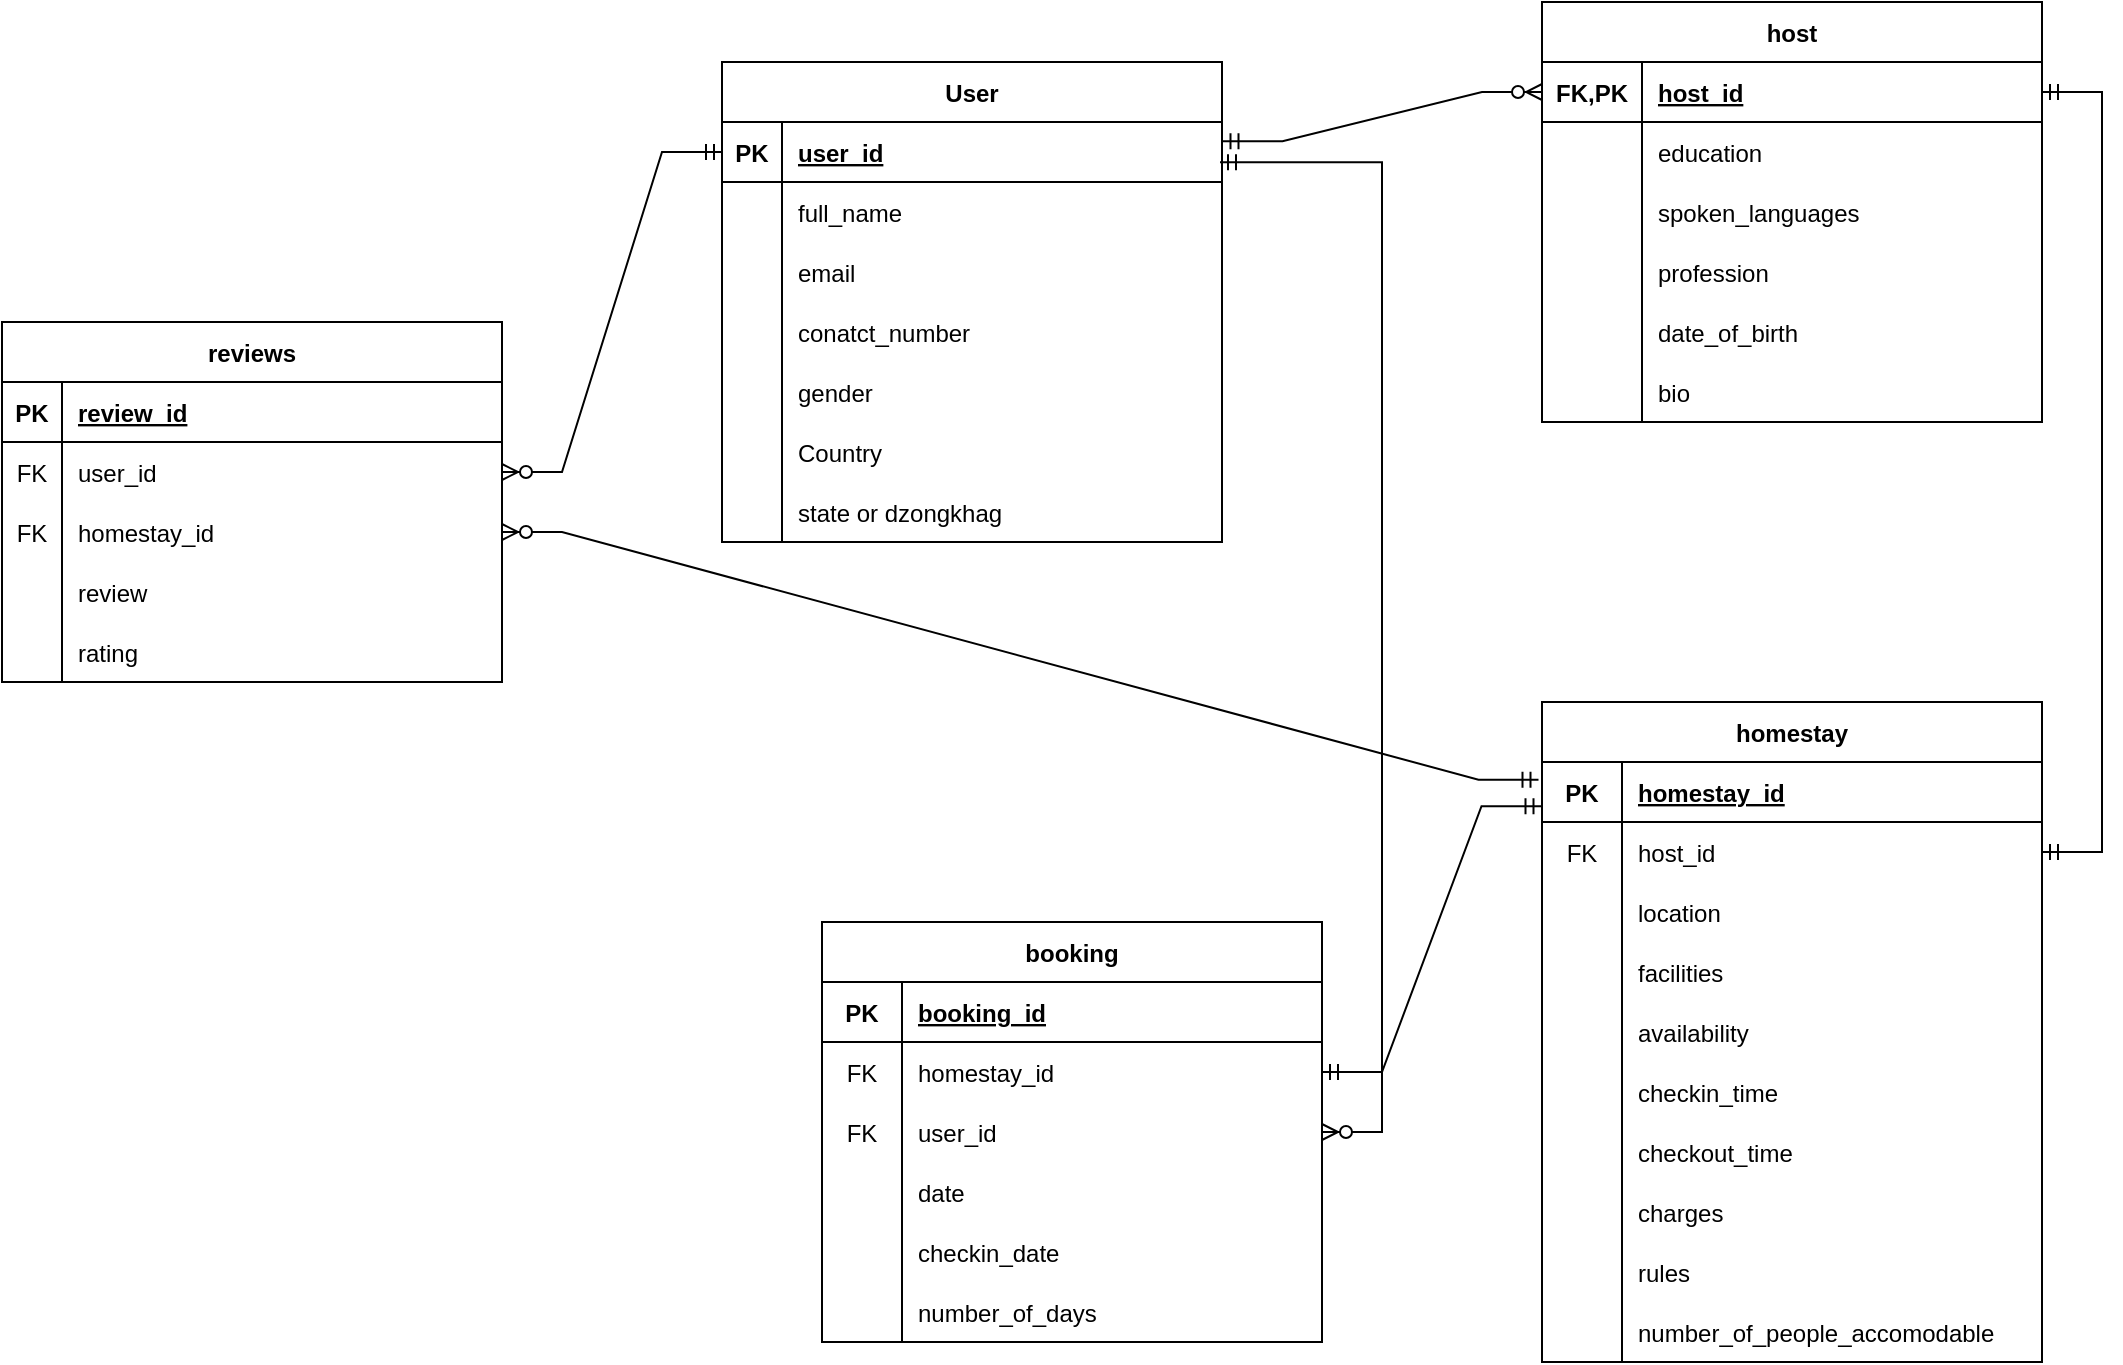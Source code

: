 <mxfile version="24.7.12">
  <diagram id="R2lEEEUBdFMjLlhIrx00" name="Page-1">
    <mxGraphModel dx="2693" dy="861" grid="1" gridSize="10" guides="1" tooltips="1" connect="1" arrows="1" fold="1" page="1" pageScale="1" pageWidth="850" pageHeight="1100" math="0" shadow="0" extFonts="Permanent Marker^https://fonts.googleapis.com/css?family=Permanent+Marker">
      <root>
        <mxCell id="0" />
        <mxCell id="1" parent="0" />
        <mxCell id="C-vyLk0tnHw3VtMMgP7b-2" value="User" style="shape=table;startSize=30;container=1;collapsible=1;childLayout=tableLayout;fixedRows=1;rowLines=0;fontStyle=1;align=center;resizeLast=1;" parent="1" vertex="1">
          <mxGeometry x="110" y="110" width="250" height="240" as="geometry" />
        </mxCell>
        <mxCell id="C-vyLk0tnHw3VtMMgP7b-3" value="" style="shape=partialRectangle;collapsible=0;dropTarget=0;pointerEvents=0;fillColor=none;points=[[0,0.5],[1,0.5]];portConstraint=eastwest;top=0;left=0;right=0;bottom=1;" parent="C-vyLk0tnHw3VtMMgP7b-2" vertex="1">
          <mxGeometry y="30" width="250" height="30" as="geometry" />
        </mxCell>
        <mxCell id="C-vyLk0tnHw3VtMMgP7b-4" value="PK" style="shape=partialRectangle;overflow=hidden;connectable=0;fillColor=none;top=0;left=0;bottom=0;right=0;fontStyle=1;" parent="C-vyLk0tnHw3VtMMgP7b-3" vertex="1">
          <mxGeometry width="30" height="30" as="geometry">
            <mxRectangle width="30" height="30" as="alternateBounds" />
          </mxGeometry>
        </mxCell>
        <mxCell id="C-vyLk0tnHw3VtMMgP7b-5" value="user_id" style="shape=partialRectangle;overflow=hidden;connectable=0;fillColor=none;top=0;left=0;bottom=0;right=0;align=left;spacingLeft=6;fontStyle=5;" parent="C-vyLk0tnHw3VtMMgP7b-3" vertex="1">
          <mxGeometry x="30" width="220" height="30" as="geometry">
            <mxRectangle width="220" height="30" as="alternateBounds" />
          </mxGeometry>
        </mxCell>
        <mxCell id="C-vyLk0tnHw3VtMMgP7b-9" value="" style="shape=partialRectangle;collapsible=0;dropTarget=0;pointerEvents=0;fillColor=none;points=[[0,0.5],[1,0.5]];portConstraint=eastwest;top=0;left=0;right=0;bottom=0;" parent="C-vyLk0tnHw3VtMMgP7b-2" vertex="1">
          <mxGeometry y="60" width="250" height="30" as="geometry" />
        </mxCell>
        <mxCell id="C-vyLk0tnHw3VtMMgP7b-10" value="" style="shape=partialRectangle;overflow=hidden;connectable=0;fillColor=none;top=0;left=0;bottom=0;right=0;" parent="C-vyLk0tnHw3VtMMgP7b-9" vertex="1">
          <mxGeometry width="30" height="30" as="geometry">
            <mxRectangle width="30" height="30" as="alternateBounds" />
          </mxGeometry>
        </mxCell>
        <mxCell id="C-vyLk0tnHw3VtMMgP7b-11" value="full_name" style="shape=partialRectangle;overflow=hidden;connectable=0;fillColor=none;top=0;left=0;bottom=0;right=0;align=left;spacingLeft=6;" parent="C-vyLk0tnHw3VtMMgP7b-9" vertex="1">
          <mxGeometry x="30" width="220" height="30" as="geometry">
            <mxRectangle width="220" height="30" as="alternateBounds" />
          </mxGeometry>
        </mxCell>
        <mxCell id="OFFpjt4Nduji14Fmy7Qf-1" value="" style="shape=partialRectangle;collapsible=0;dropTarget=0;pointerEvents=0;fillColor=none;points=[[0,0.5],[1,0.5]];portConstraint=eastwest;top=0;left=0;right=0;bottom=0;" parent="C-vyLk0tnHw3VtMMgP7b-2" vertex="1">
          <mxGeometry y="90" width="250" height="30" as="geometry" />
        </mxCell>
        <mxCell id="OFFpjt4Nduji14Fmy7Qf-2" value="" style="shape=partialRectangle;overflow=hidden;connectable=0;fillColor=none;top=0;left=0;bottom=0;right=0;" parent="OFFpjt4Nduji14Fmy7Qf-1" vertex="1">
          <mxGeometry width="30" height="30" as="geometry">
            <mxRectangle width="30" height="30" as="alternateBounds" />
          </mxGeometry>
        </mxCell>
        <mxCell id="OFFpjt4Nduji14Fmy7Qf-3" value="email" style="shape=partialRectangle;overflow=hidden;connectable=0;fillColor=none;top=0;left=0;bottom=0;right=0;align=left;spacingLeft=6;" parent="OFFpjt4Nduji14Fmy7Qf-1" vertex="1">
          <mxGeometry x="30" width="220" height="30" as="geometry">
            <mxRectangle width="220" height="30" as="alternateBounds" />
          </mxGeometry>
        </mxCell>
        <mxCell id="OFFpjt4Nduji14Fmy7Qf-4" value="" style="shape=partialRectangle;collapsible=0;dropTarget=0;pointerEvents=0;fillColor=none;points=[[0,0.5],[1,0.5]];portConstraint=eastwest;top=0;left=0;right=0;bottom=0;" parent="C-vyLk0tnHw3VtMMgP7b-2" vertex="1">
          <mxGeometry y="120" width="250" height="30" as="geometry" />
        </mxCell>
        <mxCell id="OFFpjt4Nduji14Fmy7Qf-5" value="" style="shape=partialRectangle;overflow=hidden;connectable=0;fillColor=none;top=0;left=0;bottom=0;right=0;" parent="OFFpjt4Nduji14Fmy7Qf-4" vertex="1">
          <mxGeometry width="30" height="30" as="geometry">
            <mxRectangle width="30" height="30" as="alternateBounds" />
          </mxGeometry>
        </mxCell>
        <mxCell id="OFFpjt4Nduji14Fmy7Qf-6" value="conatct_number" style="shape=partialRectangle;overflow=hidden;connectable=0;fillColor=none;top=0;left=0;bottom=0;right=0;align=left;spacingLeft=6;" parent="OFFpjt4Nduji14Fmy7Qf-4" vertex="1">
          <mxGeometry x="30" width="220" height="30" as="geometry">
            <mxRectangle width="220" height="30" as="alternateBounds" />
          </mxGeometry>
        </mxCell>
        <mxCell id="OFFpjt4Nduji14Fmy7Qf-7" value="" style="shape=partialRectangle;collapsible=0;dropTarget=0;pointerEvents=0;fillColor=none;points=[[0,0.5],[1,0.5]];portConstraint=eastwest;top=0;left=0;right=0;bottom=0;" parent="C-vyLk0tnHw3VtMMgP7b-2" vertex="1">
          <mxGeometry y="150" width="250" height="30" as="geometry" />
        </mxCell>
        <mxCell id="OFFpjt4Nduji14Fmy7Qf-8" value="" style="shape=partialRectangle;overflow=hidden;connectable=0;fillColor=none;top=0;left=0;bottom=0;right=0;" parent="OFFpjt4Nduji14Fmy7Qf-7" vertex="1">
          <mxGeometry width="30" height="30" as="geometry">
            <mxRectangle width="30" height="30" as="alternateBounds" />
          </mxGeometry>
        </mxCell>
        <mxCell id="OFFpjt4Nduji14Fmy7Qf-9" value="gender" style="shape=partialRectangle;overflow=hidden;connectable=0;fillColor=none;top=0;left=0;bottom=0;right=0;align=left;spacingLeft=6;" parent="OFFpjt4Nduji14Fmy7Qf-7" vertex="1">
          <mxGeometry x="30" width="220" height="30" as="geometry">
            <mxRectangle width="220" height="30" as="alternateBounds" />
          </mxGeometry>
        </mxCell>
        <mxCell id="OFFpjt4Nduji14Fmy7Qf-13" value="" style="shape=partialRectangle;collapsible=0;dropTarget=0;pointerEvents=0;fillColor=none;points=[[0,0.5],[1,0.5]];portConstraint=eastwest;top=0;left=0;right=0;bottom=0;" parent="C-vyLk0tnHw3VtMMgP7b-2" vertex="1">
          <mxGeometry y="180" width="250" height="30" as="geometry" />
        </mxCell>
        <mxCell id="OFFpjt4Nduji14Fmy7Qf-14" value="" style="shape=partialRectangle;overflow=hidden;connectable=0;fillColor=none;top=0;left=0;bottom=0;right=0;" parent="OFFpjt4Nduji14Fmy7Qf-13" vertex="1">
          <mxGeometry width="30" height="30" as="geometry">
            <mxRectangle width="30" height="30" as="alternateBounds" />
          </mxGeometry>
        </mxCell>
        <mxCell id="OFFpjt4Nduji14Fmy7Qf-15" value="Country" style="shape=partialRectangle;overflow=hidden;connectable=0;fillColor=none;top=0;left=0;bottom=0;right=0;align=left;spacingLeft=6;" parent="OFFpjt4Nduji14Fmy7Qf-13" vertex="1">
          <mxGeometry x="30" width="220" height="30" as="geometry">
            <mxRectangle width="220" height="30" as="alternateBounds" />
          </mxGeometry>
        </mxCell>
        <mxCell id="MHAWY9KxrWzyHuNmUM1L-1" value="" style="shape=partialRectangle;collapsible=0;dropTarget=0;pointerEvents=0;fillColor=none;points=[[0,0.5],[1,0.5]];portConstraint=eastwest;top=0;left=0;right=0;bottom=0;" parent="C-vyLk0tnHw3VtMMgP7b-2" vertex="1">
          <mxGeometry y="210" width="250" height="30" as="geometry" />
        </mxCell>
        <mxCell id="MHAWY9KxrWzyHuNmUM1L-2" value="" style="shape=partialRectangle;overflow=hidden;connectable=0;fillColor=none;top=0;left=0;bottom=0;right=0;" parent="MHAWY9KxrWzyHuNmUM1L-1" vertex="1">
          <mxGeometry width="30" height="30" as="geometry">
            <mxRectangle width="30" height="30" as="alternateBounds" />
          </mxGeometry>
        </mxCell>
        <mxCell id="MHAWY9KxrWzyHuNmUM1L-3" value="state or dzongkhag" style="shape=partialRectangle;overflow=hidden;connectable=0;fillColor=none;top=0;left=0;bottom=0;right=0;align=left;spacingLeft=6;" parent="MHAWY9KxrWzyHuNmUM1L-1" vertex="1">
          <mxGeometry x="30" width="220" height="30" as="geometry">
            <mxRectangle width="220" height="30" as="alternateBounds" />
          </mxGeometry>
        </mxCell>
        <mxCell id="OFFpjt4Nduji14Fmy7Qf-16" value="host" style="shape=table;startSize=30;container=1;collapsible=1;childLayout=tableLayout;fixedRows=1;rowLines=0;fontStyle=1;align=center;resizeLast=1;" parent="1" vertex="1">
          <mxGeometry x="520" y="80" width="250" height="210" as="geometry" />
        </mxCell>
        <mxCell id="OFFpjt4Nduji14Fmy7Qf-17" value="" style="shape=partialRectangle;collapsible=0;dropTarget=0;pointerEvents=0;fillColor=none;points=[[0,0.5],[1,0.5]];portConstraint=eastwest;top=0;left=0;right=0;bottom=1;" parent="OFFpjt4Nduji14Fmy7Qf-16" vertex="1">
          <mxGeometry y="30" width="250" height="30" as="geometry" />
        </mxCell>
        <mxCell id="OFFpjt4Nduji14Fmy7Qf-18" value="FK,PK" style="shape=partialRectangle;overflow=hidden;connectable=0;fillColor=none;top=0;left=0;bottom=0;right=0;fontStyle=1;" parent="OFFpjt4Nduji14Fmy7Qf-17" vertex="1">
          <mxGeometry width="50" height="30" as="geometry">
            <mxRectangle width="50" height="30" as="alternateBounds" />
          </mxGeometry>
        </mxCell>
        <mxCell id="OFFpjt4Nduji14Fmy7Qf-19" value="host_id" style="shape=partialRectangle;overflow=hidden;connectable=0;fillColor=none;top=0;left=0;bottom=0;right=0;align=left;spacingLeft=6;fontStyle=5;" parent="OFFpjt4Nduji14Fmy7Qf-17" vertex="1">
          <mxGeometry x="50" width="200" height="30" as="geometry">
            <mxRectangle width="200" height="30" as="alternateBounds" />
          </mxGeometry>
        </mxCell>
        <mxCell id="OFFpjt4Nduji14Fmy7Qf-35" value="" style="shape=partialRectangle;collapsible=0;dropTarget=0;pointerEvents=0;fillColor=none;points=[[0,0.5],[1,0.5]];portConstraint=eastwest;top=0;left=0;right=0;bottom=0;" parent="OFFpjt4Nduji14Fmy7Qf-16" vertex="1">
          <mxGeometry y="60" width="250" height="30" as="geometry" />
        </mxCell>
        <mxCell id="OFFpjt4Nduji14Fmy7Qf-36" value="" style="shape=partialRectangle;overflow=hidden;connectable=0;fillColor=none;top=0;left=0;bottom=0;right=0;" parent="OFFpjt4Nduji14Fmy7Qf-35" vertex="1">
          <mxGeometry width="50" height="30" as="geometry">
            <mxRectangle width="50" height="30" as="alternateBounds" />
          </mxGeometry>
        </mxCell>
        <mxCell id="OFFpjt4Nduji14Fmy7Qf-37" value="education" style="shape=partialRectangle;overflow=hidden;connectable=0;fillColor=none;top=0;left=0;bottom=0;right=0;align=left;spacingLeft=6;" parent="OFFpjt4Nduji14Fmy7Qf-35" vertex="1">
          <mxGeometry x="50" width="200" height="30" as="geometry">
            <mxRectangle width="200" height="30" as="alternateBounds" />
          </mxGeometry>
        </mxCell>
        <mxCell id="OFFpjt4Nduji14Fmy7Qf-38" value="" style="shape=partialRectangle;collapsible=0;dropTarget=0;pointerEvents=0;fillColor=none;points=[[0,0.5],[1,0.5]];portConstraint=eastwest;top=0;left=0;right=0;bottom=0;" parent="OFFpjt4Nduji14Fmy7Qf-16" vertex="1">
          <mxGeometry y="90" width="250" height="30" as="geometry" />
        </mxCell>
        <mxCell id="OFFpjt4Nduji14Fmy7Qf-39" value="" style="shape=partialRectangle;overflow=hidden;connectable=0;fillColor=none;top=0;left=0;bottom=0;right=0;" parent="OFFpjt4Nduji14Fmy7Qf-38" vertex="1">
          <mxGeometry width="50" height="30" as="geometry">
            <mxRectangle width="50" height="30" as="alternateBounds" />
          </mxGeometry>
        </mxCell>
        <mxCell id="OFFpjt4Nduji14Fmy7Qf-40" value="spoken_languages" style="shape=partialRectangle;overflow=hidden;connectable=0;fillColor=none;top=0;left=0;bottom=0;right=0;align=left;spacingLeft=6;" parent="OFFpjt4Nduji14Fmy7Qf-38" vertex="1">
          <mxGeometry x="50" width="200" height="30" as="geometry">
            <mxRectangle width="200" height="30" as="alternateBounds" />
          </mxGeometry>
        </mxCell>
        <mxCell id="OFFpjt4Nduji14Fmy7Qf-66" value="" style="shape=partialRectangle;collapsible=0;dropTarget=0;pointerEvents=0;fillColor=none;points=[[0,0.5],[1,0.5]];portConstraint=eastwest;top=0;left=0;right=0;bottom=0;" parent="OFFpjt4Nduji14Fmy7Qf-16" vertex="1">
          <mxGeometry y="120" width="250" height="30" as="geometry" />
        </mxCell>
        <mxCell id="OFFpjt4Nduji14Fmy7Qf-67" value="" style="shape=partialRectangle;overflow=hidden;connectable=0;fillColor=none;top=0;left=0;bottom=0;right=0;" parent="OFFpjt4Nduji14Fmy7Qf-66" vertex="1">
          <mxGeometry width="50" height="30" as="geometry">
            <mxRectangle width="50" height="30" as="alternateBounds" />
          </mxGeometry>
        </mxCell>
        <mxCell id="OFFpjt4Nduji14Fmy7Qf-68" value="profession" style="shape=partialRectangle;overflow=hidden;connectable=0;fillColor=none;top=0;left=0;bottom=0;right=0;align=left;spacingLeft=6;" parent="OFFpjt4Nduji14Fmy7Qf-66" vertex="1">
          <mxGeometry x="50" width="200" height="30" as="geometry">
            <mxRectangle width="200" height="30" as="alternateBounds" />
          </mxGeometry>
        </mxCell>
        <mxCell id="OFFpjt4Nduji14Fmy7Qf-69" value="" style="shape=partialRectangle;collapsible=0;dropTarget=0;pointerEvents=0;fillColor=none;points=[[0,0.5],[1,0.5]];portConstraint=eastwest;top=0;left=0;right=0;bottom=0;" parent="OFFpjt4Nduji14Fmy7Qf-16" vertex="1">
          <mxGeometry y="150" width="250" height="30" as="geometry" />
        </mxCell>
        <mxCell id="OFFpjt4Nduji14Fmy7Qf-70" value="" style="shape=partialRectangle;overflow=hidden;connectable=0;fillColor=none;top=0;left=0;bottom=0;right=0;" parent="OFFpjt4Nduji14Fmy7Qf-69" vertex="1">
          <mxGeometry width="50" height="30" as="geometry">
            <mxRectangle width="50" height="30" as="alternateBounds" />
          </mxGeometry>
        </mxCell>
        <mxCell id="OFFpjt4Nduji14Fmy7Qf-71" value="date_of_birth" style="shape=partialRectangle;overflow=hidden;connectable=0;fillColor=none;top=0;left=0;bottom=0;right=0;align=left;spacingLeft=6;" parent="OFFpjt4Nduji14Fmy7Qf-69" vertex="1">
          <mxGeometry x="50" width="200" height="30" as="geometry">
            <mxRectangle width="200" height="30" as="alternateBounds" />
          </mxGeometry>
        </mxCell>
        <mxCell id="OFFpjt4Nduji14Fmy7Qf-72" value="" style="shape=partialRectangle;collapsible=0;dropTarget=0;pointerEvents=0;fillColor=none;points=[[0,0.5],[1,0.5]];portConstraint=eastwest;top=0;left=0;right=0;bottom=0;" parent="OFFpjt4Nduji14Fmy7Qf-16" vertex="1">
          <mxGeometry y="180" width="250" height="30" as="geometry" />
        </mxCell>
        <mxCell id="OFFpjt4Nduji14Fmy7Qf-73" value="" style="shape=partialRectangle;overflow=hidden;connectable=0;fillColor=none;top=0;left=0;bottom=0;right=0;" parent="OFFpjt4Nduji14Fmy7Qf-72" vertex="1">
          <mxGeometry width="50" height="30" as="geometry">
            <mxRectangle width="50" height="30" as="alternateBounds" />
          </mxGeometry>
        </mxCell>
        <mxCell id="OFFpjt4Nduji14Fmy7Qf-74" value="bio" style="shape=partialRectangle;overflow=hidden;connectable=0;fillColor=none;top=0;left=0;bottom=0;right=0;align=left;spacingLeft=6;" parent="OFFpjt4Nduji14Fmy7Qf-72" vertex="1">
          <mxGeometry x="50" width="200" height="30" as="geometry">
            <mxRectangle width="200" height="30" as="alternateBounds" />
          </mxGeometry>
        </mxCell>
        <mxCell id="OFFpjt4Nduji14Fmy7Qf-44" value="homestay" style="shape=table;startSize=30;container=1;collapsible=1;childLayout=tableLayout;fixedRows=1;rowLines=0;fontStyle=1;align=center;resizeLast=1;" parent="1" vertex="1">
          <mxGeometry x="520" y="430" width="250" height="330" as="geometry" />
        </mxCell>
        <mxCell id="OFFpjt4Nduji14Fmy7Qf-45" value="" style="shape=partialRectangle;collapsible=0;dropTarget=0;pointerEvents=0;fillColor=none;points=[[0,0.5],[1,0.5]];portConstraint=eastwest;top=0;left=0;right=0;bottom=1;" parent="OFFpjt4Nduji14Fmy7Qf-44" vertex="1">
          <mxGeometry y="30" width="250" height="30" as="geometry" />
        </mxCell>
        <mxCell id="OFFpjt4Nduji14Fmy7Qf-46" value="PK" style="shape=partialRectangle;overflow=hidden;connectable=0;fillColor=none;top=0;left=0;bottom=0;right=0;fontStyle=1;" parent="OFFpjt4Nduji14Fmy7Qf-45" vertex="1">
          <mxGeometry width="40" height="30" as="geometry">
            <mxRectangle width="40" height="30" as="alternateBounds" />
          </mxGeometry>
        </mxCell>
        <mxCell id="OFFpjt4Nduji14Fmy7Qf-47" value="homestay_id" style="shape=partialRectangle;overflow=hidden;connectable=0;fillColor=none;top=0;left=0;bottom=0;right=0;align=left;spacingLeft=6;fontStyle=5;" parent="OFFpjt4Nduji14Fmy7Qf-45" vertex="1">
          <mxGeometry x="40" width="210" height="30" as="geometry">
            <mxRectangle width="210" height="30" as="alternateBounds" />
          </mxGeometry>
        </mxCell>
        <mxCell id="OFFpjt4Nduji14Fmy7Qf-48" value="" style="shape=partialRectangle;collapsible=0;dropTarget=0;pointerEvents=0;fillColor=none;points=[[0,0.5],[1,0.5]];portConstraint=eastwest;top=0;left=0;right=0;bottom=0;" parent="OFFpjt4Nduji14Fmy7Qf-44" vertex="1">
          <mxGeometry y="60" width="250" height="30" as="geometry" />
        </mxCell>
        <mxCell id="OFFpjt4Nduji14Fmy7Qf-49" value="FK" style="shape=partialRectangle;overflow=hidden;connectable=0;fillColor=none;top=0;left=0;bottom=0;right=0;" parent="OFFpjt4Nduji14Fmy7Qf-48" vertex="1">
          <mxGeometry width="40" height="30" as="geometry">
            <mxRectangle width="40" height="30" as="alternateBounds" />
          </mxGeometry>
        </mxCell>
        <mxCell id="OFFpjt4Nduji14Fmy7Qf-50" value="host_id" style="shape=partialRectangle;overflow=hidden;connectable=0;fillColor=none;top=0;left=0;bottom=0;right=0;align=left;spacingLeft=6;" parent="OFFpjt4Nduji14Fmy7Qf-48" vertex="1">
          <mxGeometry x="40" width="210" height="30" as="geometry">
            <mxRectangle width="210" height="30" as="alternateBounds" />
          </mxGeometry>
        </mxCell>
        <mxCell id="OFFpjt4Nduji14Fmy7Qf-51" value="" style="shape=partialRectangle;collapsible=0;dropTarget=0;pointerEvents=0;fillColor=none;points=[[0,0.5],[1,0.5]];portConstraint=eastwest;top=0;left=0;right=0;bottom=0;" parent="OFFpjt4Nduji14Fmy7Qf-44" vertex="1">
          <mxGeometry y="90" width="250" height="30" as="geometry" />
        </mxCell>
        <mxCell id="OFFpjt4Nduji14Fmy7Qf-52" value="" style="shape=partialRectangle;overflow=hidden;connectable=0;fillColor=none;top=0;left=0;bottom=0;right=0;" parent="OFFpjt4Nduji14Fmy7Qf-51" vertex="1">
          <mxGeometry width="40" height="30" as="geometry">
            <mxRectangle width="40" height="30" as="alternateBounds" />
          </mxGeometry>
        </mxCell>
        <mxCell id="OFFpjt4Nduji14Fmy7Qf-53" value="location" style="shape=partialRectangle;overflow=hidden;connectable=0;fillColor=none;top=0;left=0;bottom=0;right=0;align=left;spacingLeft=6;" parent="OFFpjt4Nduji14Fmy7Qf-51" vertex="1">
          <mxGeometry x="40" width="210" height="30" as="geometry">
            <mxRectangle width="210" height="30" as="alternateBounds" />
          </mxGeometry>
        </mxCell>
        <mxCell id="OFFpjt4Nduji14Fmy7Qf-54" value="" style="shape=partialRectangle;collapsible=0;dropTarget=0;pointerEvents=0;fillColor=none;points=[[0,0.5],[1,0.5]];portConstraint=eastwest;top=0;left=0;right=0;bottom=0;" parent="OFFpjt4Nduji14Fmy7Qf-44" vertex="1">
          <mxGeometry y="120" width="250" height="30" as="geometry" />
        </mxCell>
        <mxCell id="OFFpjt4Nduji14Fmy7Qf-55" value="" style="shape=partialRectangle;overflow=hidden;connectable=0;fillColor=none;top=0;left=0;bottom=0;right=0;" parent="OFFpjt4Nduji14Fmy7Qf-54" vertex="1">
          <mxGeometry width="40" height="30" as="geometry">
            <mxRectangle width="40" height="30" as="alternateBounds" />
          </mxGeometry>
        </mxCell>
        <mxCell id="OFFpjt4Nduji14Fmy7Qf-56" value="facilities" style="shape=partialRectangle;overflow=hidden;connectable=0;fillColor=none;top=0;left=0;bottom=0;right=0;align=left;spacingLeft=6;" parent="OFFpjt4Nduji14Fmy7Qf-54" vertex="1">
          <mxGeometry x="40" width="210" height="30" as="geometry">
            <mxRectangle width="210" height="30" as="alternateBounds" />
          </mxGeometry>
        </mxCell>
        <mxCell id="OFFpjt4Nduji14Fmy7Qf-57" value="" style="shape=partialRectangle;collapsible=0;dropTarget=0;pointerEvents=0;fillColor=none;points=[[0,0.5],[1,0.5]];portConstraint=eastwest;top=0;left=0;right=0;bottom=0;" parent="OFFpjt4Nduji14Fmy7Qf-44" vertex="1">
          <mxGeometry y="150" width="250" height="30" as="geometry" />
        </mxCell>
        <mxCell id="OFFpjt4Nduji14Fmy7Qf-58" value="" style="shape=partialRectangle;overflow=hidden;connectable=0;fillColor=none;top=0;left=0;bottom=0;right=0;" parent="OFFpjt4Nduji14Fmy7Qf-57" vertex="1">
          <mxGeometry width="40" height="30" as="geometry">
            <mxRectangle width="40" height="30" as="alternateBounds" />
          </mxGeometry>
        </mxCell>
        <mxCell id="OFFpjt4Nduji14Fmy7Qf-59" value="availability" style="shape=partialRectangle;overflow=hidden;connectable=0;fillColor=none;top=0;left=0;bottom=0;right=0;align=left;spacingLeft=6;" parent="OFFpjt4Nduji14Fmy7Qf-57" vertex="1">
          <mxGeometry x="40" width="210" height="30" as="geometry">
            <mxRectangle width="210" height="30" as="alternateBounds" />
          </mxGeometry>
        </mxCell>
        <mxCell id="OFFpjt4Nduji14Fmy7Qf-60" value="" style="shape=partialRectangle;collapsible=0;dropTarget=0;pointerEvents=0;fillColor=none;points=[[0,0.5],[1,0.5]];portConstraint=eastwest;top=0;left=0;right=0;bottom=0;" parent="OFFpjt4Nduji14Fmy7Qf-44" vertex="1">
          <mxGeometry y="180" width="250" height="30" as="geometry" />
        </mxCell>
        <mxCell id="OFFpjt4Nduji14Fmy7Qf-61" value="" style="shape=partialRectangle;overflow=hidden;connectable=0;fillColor=none;top=0;left=0;bottom=0;right=0;" parent="OFFpjt4Nduji14Fmy7Qf-60" vertex="1">
          <mxGeometry width="40" height="30" as="geometry">
            <mxRectangle width="40" height="30" as="alternateBounds" />
          </mxGeometry>
        </mxCell>
        <mxCell id="OFFpjt4Nduji14Fmy7Qf-62" value="checkin_time" style="shape=partialRectangle;overflow=hidden;connectable=0;fillColor=none;top=0;left=0;bottom=0;right=0;align=left;spacingLeft=6;" parent="OFFpjt4Nduji14Fmy7Qf-60" vertex="1">
          <mxGeometry x="40" width="210" height="30" as="geometry">
            <mxRectangle width="210" height="30" as="alternateBounds" />
          </mxGeometry>
        </mxCell>
        <mxCell id="OFFpjt4Nduji14Fmy7Qf-63" value="" style="shape=partialRectangle;collapsible=0;dropTarget=0;pointerEvents=0;fillColor=none;points=[[0,0.5],[1,0.5]];portConstraint=eastwest;top=0;left=0;right=0;bottom=0;" parent="OFFpjt4Nduji14Fmy7Qf-44" vertex="1">
          <mxGeometry y="210" width="250" height="30" as="geometry" />
        </mxCell>
        <mxCell id="OFFpjt4Nduji14Fmy7Qf-64" value="" style="shape=partialRectangle;overflow=hidden;connectable=0;fillColor=none;top=0;left=0;bottom=0;right=0;" parent="OFFpjt4Nduji14Fmy7Qf-63" vertex="1">
          <mxGeometry width="40" height="30" as="geometry">
            <mxRectangle width="40" height="30" as="alternateBounds" />
          </mxGeometry>
        </mxCell>
        <mxCell id="OFFpjt4Nduji14Fmy7Qf-65" value="checkout_time" style="shape=partialRectangle;overflow=hidden;connectable=0;fillColor=none;top=0;left=0;bottom=0;right=0;align=left;spacingLeft=6;" parent="OFFpjt4Nduji14Fmy7Qf-63" vertex="1">
          <mxGeometry x="40" width="210" height="30" as="geometry">
            <mxRectangle width="210" height="30" as="alternateBounds" />
          </mxGeometry>
        </mxCell>
        <mxCell id="OFFpjt4Nduji14Fmy7Qf-78" value="" style="shape=partialRectangle;collapsible=0;dropTarget=0;pointerEvents=0;fillColor=none;points=[[0,0.5],[1,0.5]];portConstraint=eastwest;top=0;left=0;right=0;bottom=0;" parent="OFFpjt4Nduji14Fmy7Qf-44" vertex="1">
          <mxGeometry y="240" width="250" height="30" as="geometry" />
        </mxCell>
        <mxCell id="OFFpjt4Nduji14Fmy7Qf-79" value="" style="shape=partialRectangle;overflow=hidden;connectable=0;fillColor=none;top=0;left=0;bottom=0;right=0;" parent="OFFpjt4Nduji14Fmy7Qf-78" vertex="1">
          <mxGeometry width="40" height="30" as="geometry">
            <mxRectangle width="40" height="30" as="alternateBounds" />
          </mxGeometry>
        </mxCell>
        <mxCell id="OFFpjt4Nduji14Fmy7Qf-80" value="charges" style="shape=partialRectangle;overflow=hidden;connectable=0;fillColor=none;top=0;left=0;bottom=0;right=0;align=left;spacingLeft=6;" parent="OFFpjt4Nduji14Fmy7Qf-78" vertex="1">
          <mxGeometry x="40" width="210" height="30" as="geometry">
            <mxRectangle width="210" height="30" as="alternateBounds" />
          </mxGeometry>
        </mxCell>
        <mxCell id="OFFpjt4Nduji14Fmy7Qf-81" value="" style="shape=partialRectangle;collapsible=0;dropTarget=0;pointerEvents=0;fillColor=none;points=[[0,0.5],[1,0.5]];portConstraint=eastwest;top=0;left=0;right=0;bottom=0;" parent="OFFpjt4Nduji14Fmy7Qf-44" vertex="1">
          <mxGeometry y="270" width="250" height="30" as="geometry" />
        </mxCell>
        <mxCell id="OFFpjt4Nduji14Fmy7Qf-82" value="" style="shape=partialRectangle;overflow=hidden;connectable=0;fillColor=none;top=0;left=0;bottom=0;right=0;" parent="OFFpjt4Nduji14Fmy7Qf-81" vertex="1">
          <mxGeometry width="40" height="30" as="geometry">
            <mxRectangle width="40" height="30" as="alternateBounds" />
          </mxGeometry>
        </mxCell>
        <mxCell id="OFFpjt4Nduji14Fmy7Qf-83" value="rules" style="shape=partialRectangle;overflow=hidden;connectable=0;fillColor=none;top=0;left=0;bottom=0;right=0;align=left;spacingLeft=6;" parent="OFFpjt4Nduji14Fmy7Qf-81" vertex="1">
          <mxGeometry x="40" width="210" height="30" as="geometry">
            <mxRectangle width="210" height="30" as="alternateBounds" />
          </mxGeometry>
        </mxCell>
        <mxCell id="OFFpjt4Nduji14Fmy7Qf-84" value="" style="shape=partialRectangle;collapsible=0;dropTarget=0;pointerEvents=0;fillColor=none;points=[[0,0.5],[1,0.5]];portConstraint=eastwest;top=0;left=0;right=0;bottom=0;" parent="OFFpjt4Nduji14Fmy7Qf-44" vertex="1">
          <mxGeometry y="300" width="250" height="30" as="geometry" />
        </mxCell>
        <mxCell id="OFFpjt4Nduji14Fmy7Qf-85" value="" style="shape=partialRectangle;overflow=hidden;connectable=0;fillColor=none;top=0;left=0;bottom=0;right=0;" parent="OFFpjt4Nduji14Fmy7Qf-84" vertex="1">
          <mxGeometry width="40" height="30" as="geometry">
            <mxRectangle width="40" height="30" as="alternateBounds" />
          </mxGeometry>
        </mxCell>
        <mxCell id="OFFpjt4Nduji14Fmy7Qf-86" value="number_of_people_accomodable" style="shape=partialRectangle;overflow=hidden;connectable=0;fillColor=none;top=0;left=0;bottom=0;right=0;align=left;spacingLeft=6;" parent="OFFpjt4Nduji14Fmy7Qf-84" vertex="1">
          <mxGeometry x="40" width="210" height="30" as="geometry">
            <mxRectangle width="210" height="30" as="alternateBounds" />
          </mxGeometry>
        </mxCell>
        <mxCell id="OFFpjt4Nduji14Fmy7Qf-88" value="booking" style="shape=table;startSize=30;container=1;collapsible=1;childLayout=tableLayout;fixedRows=1;rowLines=0;fontStyle=1;align=center;resizeLast=1;" parent="1" vertex="1">
          <mxGeometry x="160" y="540" width="250" height="210" as="geometry" />
        </mxCell>
        <mxCell id="OFFpjt4Nduji14Fmy7Qf-89" value="" style="shape=partialRectangle;collapsible=0;dropTarget=0;pointerEvents=0;fillColor=none;points=[[0,0.5],[1,0.5]];portConstraint=eastwest;top=0;left=0;right=0;bottom=1;" parent="OFFpjt4Nduji14Fmy7Qf-88" vertex="1">
          <mxGeometry y="30" width="250" height="30" as="geometry" />
        </mxCell>
        <mxCell id="OFFpjt4Nduji14Fmy7Qf-90" value="PK" style="shape=partialRectangle;overflow=hidden;connectable=0;fillColor=none;top=0;left=0;bottom=0;right=0;fontStyle=1;" parent="OFFpjt4Nduji14Fmy7Qf-89" vertex="1">
          <mxGeometry width="40" height="30" as="geometry">
            <mxRectangle width="40" height="30" as="alternateBounds" />
          </mxGeometry>
        </mxCell>
        <mxCell id="OFFpjt4Nduji14Fmy7Qf-91" value="booking_id" style="shape=partialRectangle;overflow=hidden;connectable=0;fillColor=none;top=0;left=0;bottom=0;right=0;align=left;spacingLeft=6;fontStyle=5;" parent="OFFpjt4Nduji14Fmy7Qf-89" vertex="1">
          <mxGeometry x="40" width="210" height="30" as="geometry">
            <mxRectangle width="210" height="30" as="alternateBounds" />
          </mxGeometry>
        </mxCell>
        <mxCell id="OFFpjt4Nduji14Fmy7Qf-92" value="" style="shape=partialRectangle;collapsible=0;dropTarget=0;pointerEvents=0;fillColor=none;points=[[0,0.5],[1,0.5]];portConstraint=eastwest;top=0;left=0;right=0;bottom=0;" parent="OFFpjt4Nduji14Fmy7Qf-88" vertex="1">
          <mxGeometry y="60" width="250" height="30" as="geometry" />
        </mxCell>
        <mxCell id="OFFpjt4Nduji14Fmy7Qf-93" value="FK" style="shape=partialRectangle;overflow=hidden;connectable=0;fillColor=none;top=0;left=0;bottom=0;right=0;" parent="OFFpjt4Nduji14Fmy7Qf-92" vertex="1">
          <mxGeometry width="40" height="30" as="geometry">
            <mxRectangle width="40" height="30" as="alternateBounds" />
          </mxGeometry>
        </mxCell>
        <mxCell id="OFFpjt4Nduji14Fmy7Qf-94" value="homestay_id" style="shape=partialRectangle;overflow=hidden;connectable=0;fillColor=none;top=0;left=0;bottom=0;right=0;align=left;spacingLeft=6;" parent="OFFpjt4Nduji14Fmy7Qf-92" vertex="1">
          <mxGeometry x="40" width="210" height="30" as="geometry">
            <mxRectangle width="210" height="30" as="alternateBounds" />
          </mxGeometry>
        </mxCell>
        <mxCell id="OFFpjt4Nduji14Fmy7Qf-95" value="" style="shape=partialRectangle;collapsible=0;dropTarget=0;pointerEvents=0;fillColor=none;points=[[0,0.5],[1,0.5]];portConstraint=eastwest;top=0;left=0;right=0;bottom=0;" parent="OFFpjt4Nduji14Fmy7Qf-88" vertex="1">
          <mxGeometry y="90" width="250" height="30" as="geometry" />
        </mxCell>
        <mxCell id="OFFpjt4Nduji14Fmy7Qf-96" value="FK" style="shape=partialRectangle;overflow=hidden;connectable=0;fillColor=none;top=0;left=0;bottom=0;right=0;" parent="OFFpjt4Nduji14Fmy7Qf-95" vertex="1">
          <mxGeometry width="40" height="30" as="geometry">
            <mxRectangle width="40" height="30" as="alternateBounds" />
          </mxGeometry>
        </mxCell>
        <mxCell id="OFFpjt4Nduji14Fmy7Qf-97" value="user_id" style="shape=partialRectangle;overflow=hidden;connectable=0;fillColor=none;top=0;left=0;bottom=0;right=0;align=left;spacingLeft=6;" parent="OFFpjt4Nduji14Fmy7Qf-95" vertex="1">
          <mxGeometry x="40" width="210" height="30" as="geometry">
            <mxRectangle width="210" height="30" as="alternateBounds" />
          </mxGeometry>
        </mxCell>
        <mxCell id="OFFpjt4Nduji14Fmy7Qf-98" value="" style="shape=partialRectangle;collapsible=0;dropTarget=0;pointerEvents=0;fillColor=none;points=[[0,0.5],[1,0.5]];portConstraint=eastwest;top=0;left=0;right=0;bottom=0;" parent="OFFpjt4Nduji14Fmy7Qf-88" vertex="1">
          <mxGeometry y="120" width="250" height="30" as="geometry" />
        </mxCell>
        <mxCell id="OFFpjt4Nduji14Fmy7Qf-99" value="" style="shape=partialRectangle;overflow=hidden;connectable=0;fillColor=none;top=0;left=0;bottom=0;right=0;" parent="OFFpjt4Nduji14Fmy7Qf-98" vertex="1">
          <mxGeometry width="40" height="30" as="geometry">
            <mxRectangle width="40" height="30" as="alternateBounds" />
          </mxGeometry>
        </mxCell>
        <mxCell id="OFFpjt4Nduji14Fmy7Qf-100" value="date" style="shape=partialRectangle;overflow=hidden;connectable=0;fillColor=none;top=0;left=0;bottom=0;right=0;align=left;spacingLeft=6;" parent="OFFpjt4Nduji14Fmy7Qf-98" vertex="1">
          <mxGeometry x="40" width="210" height="30" as="geometry">
            <mxRectangle width="210" height="30" as="alternateBounds" />
          </mxGeometry>
        </mxCell>
        <mxCell id="OFFpjt4Nduji14Fmy7Qf-101" value="" style="shape=partialRectangle;collapsible=0;dropTarget=0;pointerEvents=0;fillColor=none;points=[[0,0.5],[1,0.5]];portConstraint=eastwest;top=0;left=0;right=0;bottom=0;" parent="OFFpjt4Nduji14Fmy7Qf-88" vertex="1">
          <mxGeometry y="150" width="250" height="30" as="geometry" />
        </mxCell>
        <mxCell id="OFFpjt4Nduji14Fmy7Qf-102" value="" style="shape=partialRectangle;overflow=hidden;connectable=0;fillColor=none;top=0;left=0;bottom=0;right=0;" parent="OFFpjt4Nduji14Fmy7Qf-101" vertex="1">
          <mxGeometry width="40" height="30" as="geometry">
            <mxRectangle width="40" height="30" as="alternateBounds" />
          </mxGeometry>
        </mxCell>
        <mxCell id="OFFpjt4Nduji14Fmy7Qf-103" value="checkin_date" style="shape=partialRectangle;overflow=hidden;connectable=0;fillColor=none;top=0;left=0;bottom=0;right=0;align=left;spacingLeft=6;" parent="OFFpjt4Nduji14Fmy7Qf-101" vertex="1">
          <mxGeometry x="40" width="210" height="30" as="geometry">
            <mxRectangle width="210" height="30" as="alternateBounds" />
          </mxGeometry>
        </mxCell>
        <mxCell id="OFFpjt4Nduji14Fmy7Qf-104" value="" style="shape=partialRectangle;collapsible=0;dropTarget=0;pointerEvents=0;fillColor=none;points=[[0,0.5],[1,0.5]];portConstraint=eastwest;top=0;left=0;right=0;bottom=0;" parent="OFFpjt4Nduji14Fmy7Qf-88" vertex="1">
          <mxGeometry y="180" width="250" height="30" as="geometry" />
        </mxCell>
        <mxCell id="OFFpjt4Nduji14Fmy7Qf-105" value="" style="shape=partialRectangle;overflow=hidden;connectable=0;fillColor=none;top=0;left=0;bottom=0;right=0;" parent="OFFpjt4Nduji14Fmy7Qf-104" vertex="1">
          <mxGeometry width="40" height="30" as="geometry">
            <mxRectangle width="40" height="30" as="alternateBounds" />
          </mxGeometry>
        </mxCell>
        <mxCell id="OFFpjt4Nduji14Fmy7Qf-106" value="number_of_days" style="shape=partialRectangle;overflow=hidden;connectable=0;fillColor=none;top=0;left=0;bottom=0;right=0;align=left;spacingLeft=6;" parent="OFFpjt4Nduji14Fmy7Qf-104" vertex="1">
          <mxGeometry x="40" width="210" height="30" as="geometry">
            <mxRectangle width="210" height="30" as="alternateBounds" />
          </mxGeometry>
        </mxCell>
        <mxCell id="OFFpjt4Nduji14Fmy7Qf-110" value="" style="edgeStyle=entityRelationEdgeStyle;fontSize=12;html=1;endArrow=ERzeroToMany;startArrow=ERmandOne;rounded=0;exitX=1.001;exitY=0.321;exitDx=0;exitDy=0;entryX=0;entryY=0.5;entryDx=0;entryDy=0;exitPerimeter=0;" parent="1" source="C-vyLk0tnHw3VtMMgP7b-3" target="OFFpjt4Nduji14Fmy7Qf-17" edge="1">
          <mxGeometry width="100" height="100" relative="1" as="geometry">
            <mxPoint x="740" y="340" as="sourcePoint" />
            <mxPoint x="840" y="240" as="targetPoint" />
          </mxGeometry>
        </mxCell>
        <mxCell id="OFFpjt4Nduji14Fmy7Qf-119" value="" style="edgeStyle=entityRelationEdgeStyle;fontSize=12;html=1;endArrow=ERzeroToMany;startArrow=ERmandOne;rounded=0;exitX=0.996;exitY=0.671;exitDx=0;exitDy=0;exitPerimeter=0;" parent="1" source="C-vyLk0tnHw3VtMMgP7b-3" target="OFFpjt4Nduji14Fmy7Qf-95" edge="1">
          <mxGeometry width="100" height="100" relative="1" as="geometry">
            <mxPoint x="425" y="370" as="sourcePoint" />
            <mxPoint x="525" y="270" as="targetPoint" />
          </mxGeometry>
        </mxCell>
        <mxCell id="md65C3-xBoj4pcnd1g0i-1" value="reviews" style="shape=table;startSize=30;container=1;collapsible=1;childLayout=tableLayout;fixedRows=1;rowLines=0;fontStyle=1;align=center;resizeLast=1;" parent="1" vertex="1">
          <mxGeometry x="-250" y="240" width="250" height="180" as="geometry" />
        </mxCell>
        <mxCell id="md65C3-xBoj4pcnd1g0i-2" value="" style="shape=partialRectangle;collapsible=0;dropTarget=0;pointerEvents=0;fillColor=none;points=[[0,0.5],[1,0.5]];portConstraint=eastwest;top=0;left=0;right=0;bottom=1;" parent="md65C3-xBoj4pcnd1g0i-1" vertex="1">
          <mxGeometry y="30" width="250" height="30" as="geometry" />
        </mxCell>
        <mxCell id="md65C3-xBoj4pcnd1g0i-3" value="PK" style="shape=partialRectangle;overflow=hidden;connectable=0;fillColor=none;top=0;left=0;bottom=0;right=0;fontStyle=1;" parent="md65C3-xBoj4pcnd1g0i-2" vertex="1">
          <mxGeometry width="30" height="30" as="geometry">
            <mxRectangle width="30" height="30" as="alternateBounds" />
          </mxGeometry>
        </mxCell>
        <mxCell id="md65C3-xBoj4pcnd1g0i-4" value="review_id" style="shape=partialRectangle;overflow=hidden;connectable=0;fillColor=none;top=0;left=0;bottom=0;right=0;align=left;spacingLeft=6;fontStyle=5;" parent="md65C3-xBoj4pcnd1g0i-2" vertex="1">
          <mxGeometry x="30" width="220" height="30" as="geometry">
            <mxRectangle width="220" height="30" as="alternateBounds" />
          </mxGeometry>
        </mxCell>
        <mxCell id="md65C3-xBoj4pcnd1g0i-5" value="" style="shape=partialRectangle;collapsible=0;dropTarget=0;pointerEvents=0;fillColor=none;points=[[0,0.5],[1,0.5]];portConstraint=eastwest;top=0;left=0;right=0;bottom=0;" parent="md65C3-xBoj4pcnd1g0i-1" vertex="1">
          <mxGeometry y="60" width="250" height="30" as="geometry" />
        </mxCell>
        <mxCell id="md65C3-xBoj4pcnd1g0i-6" value="FK" style="shape=partialRectangle;overflow=hidden;connectable=0;fillColor=none;top=0;left=0;bottom=0;right=0;" parent="md65C3-xBoj4pcnd1g0i-5" vertex="1">
          <mxGeometry width="30" height="30" as="geometry">
            <mxRectangle width="30" height="30" as="alternateBounds" />
          </mxGeometry>
        </mxCell>
        <mxCell id="md65C3-xBoj4pcnd1g0i-7" value="user_id" style="shape=partialRectangle;overflow=hidden;connectable=0;fillColor=none;top=0;left=0;bottom=0;right=0;align=left;spacingLeft=6;" parent="md65C3-xBoj4pcnd1g0i-5" vertex="1">
          <mxGeometry x="30" width="220" height="30" as="geometry">
            <mxRectangle width="220" height="30" as="alternateBounds" />
          </mxGeometry>
        </mxCell>
        <mxCell id="md65C3-xBoj4pcnd1g0i-8" value="" style="shape=partialRectangle;collapsible=0;dropTarget=0;pointerEvents=0;fillColor=none;points=[[0,0.5],[1,0.5]];portConstraint=eastwest;top=0;left=0;right=0;bottom=0;" parent="md65C3-xBoj4pcnd1g0i-1" vertex="1">
          <mxGeometry y="90" width="250" height="30" as="geometry" />
        </mxCell>
        <mxCell id="md65C3-xBoj4pcnd1g0i-9" value="FK" style="shape=partialRectangle;overflow=hidden;connectable=0;fillColor=none;top=0;left=0;bottom=0;right=0;" parent="md65C3-xBoj4pcnd1g0i-8" vertex="1">
          <mxGeometry width="30" height="30" as="geometry">
            <mxRectangle width="30" height="30" as="alternateBounds" />
          </mxGeometry>
        </mxCell>
        <mxCell id="md65C3-xBoj4pcnd1g0i-10" value="homestay_id" style="shape=partialRectangle;overflow=hidden;connectable=0;fillColor=none;top=0;left=0;bottom=0;right=0;align=left;spacingLeft=6;" parent="md65C3-xBoj4pcnd1g0i-8" vertex="1">
          <mxGeometry x="30" width="220" height="30" as="geometry">
            <mxRectangle width="220" height="30" as="alternateBounds" />
          </mxGeometry>
        </mxCell>
        <mxCell id="md65C3-xBoj4pcnd1g0i-11" value="" style="shape=partialRectangle;collapsible=0;dropTarget=0;pointerEvents=0;fillColor=none;points=[[0,0.5],[1,0.5]];portConstraint=eastwest;top=0;left=0;right=0;bottom=0;" parent="md65C3-xBoj4pcnd1g0i-1" vertex="1">
          <mxGeometry y="120" width="250" height="30" as="geometry" />
        </mxCell>
        <mxCell id="md65C3-xBoj4pcnd1g0i-12" value="" style="shape=partialRectangle;overflow=hidden;connectable=0;fillColor=none;top=0;left=0;bottom=0;right=0;" parent="md65C3-xBoj4pcnd1g0i-11" vertex="1">
          <mxGeometry width="30" height="30" as="geometry">
            <mxRectangle width="30" height="30" as="alternateBounds" />
          </mxGeometry>
        </mxCell>
        <mxCell id="md65C3-xBoj4pcnd1g0i-13" value="review" style="shape=partialRectangle;overflow=hidden;connectable=0;fillColor=none;top=0;left=0;bottom=0;right=0;align=left;spacingLeft=6;" parent="md65C3-xBoj4pcnd1g0i-11" vertex="1">
          <mxGeometry x="30" width="220" height="30" as="geometry">
            <mxRectangle width="220" height="30" as="alternateBounds" />
          </mxGeometry>
        </mxCell>
        <mxCell id="md65C3-xBoj4pcnd1g0i-24" value="" style="shape=partialRectangle;collapsible=0;dropTarget=0;pointerEvents=0;fillColor=none;points=[[0,0.5],[1,0.5]];portConstraint=eastwest;top=0;left=0;right=0;bottom=0;" parent="md65C3-xBoj4pcnd1g0i-1" vertex="1">
          <mxGeometry y="150" width="250" height="30" as="geometry" />
        </mxCell>
        <mxCell id="md65C3-xBoj4pcnd1g0i-25" value="" style="shape=partialRectangle;overflow=hidden;connectable=0;fillColor=none;top=0;left=0;bottom=0;right=0;" parent="md65C3-xBoj4pcnd1g0i-24" vertex="1">
          <mxGeometry width="30" height="30" as="geometry">
            <mxRectangle width="30" height="30" as="alternateBounds" />
          </mxGeometry>
        </mxCell>
        <mxCell id="md65C3-xBoj4pcnd1g0i-26" value="rating" style="shape=partialRectangle;overflow=hidden;connectable=0;fillColor=none;top=0;left=0;bottom=0;right=0;align=left;spacingLeft=6;" parent="md65C3-xBoj4pcnd1g0i-24" vertex="1">
          <mxGeometry x="30" width="220" height="30" as="geometry">
            <mxRectangle width="220" height="30" as="alternateBounds" />
          </mxGeometry>
        </mxCell>
        <mxCell id="md65C3-xBoj4pcnd1g0i-23" value="" style="edgeStyle=entityRelationEdgeStyle;fontSize=12;html=1;endArrow=ERzeroToMany;startArrow=ERmandOne;rounded=0;exitX=0;exitY=0.5;exitDx=0;exitDy=0;entryX=1;entryY=0.5;entryDx=0;entryDy=0;" parent="1" source="C-vyLk0tnHw3VtMMgP7b-3" target="md65C3-xBoj4pcnd1g0i-5" edge="1">
          <mxGeometry width="100" height="100" relative="1" as="geometry">
            <mxPoint x="-130" y="175" as="sourcePoint" />
            <mxPoint x="30" y="150" as="targetPoint" />
          </mxGeometry>
        </mxCell>
        <mxCell id="md65C3-xBoj4pcnd1g0i-27" value="" style="edgeStyle=entityRelationEdgeStyle;fontSize=12;html=1;endArrow=ERzeroToMany;startArrow=ERmandOne;rounded=0;exitX=-0.007;exitY=0.295;exitDx=0;exitDy=0;exitPerimeter=0;entryX=1;entryY=0.5;entryDx=0;entryDy=0;" parent="1" source="OFFpjt4Nduji14Fmy7Qf-45" target="md65C3-xBoj4pcnd1g0i-8" edge="1">
          <mxGeometry width="100" height="100" relative="1" as="geometry">
            <mxPoint x="529" y="494" as="sourcePoint" />
            <mxPoint x="120" y="390" as="targetPoint" />
          </mxGeometry>
        </mxCell>
        <mxCell id="XjoumXaOdtt_PA19sJVV-1" value="" style="edgeStyle=entityRelationEdgeStyle;fontSize=12;html=1;endArrow=ERmandOne;startArrow=ERmandOne;rounded=0;exitX=1;exitY=0.5;exitDx=0;exitDy=0;entryX=1;entryY=0.5;entryDx=0;entryDy=0;" edge="1" parent="1" source="OFFpjt4Nduji14Fmy7Qf-17" target="OFFpjt4Nduji14Fmy7Qf-48">
          <mxGeometry width="100" height="100" relative="1" as="geometry">
            <mxPoint x="610" y="500" as="sourcePoint" />
            <mxPoint x="710" y="400" as="targetPoint" />
          </mxGeometry>
        </mxCell>
        <mxCell id="XjoumXaOdtt_PA19sJVV-2" value="" style="edgeStyle=entityRelationEdgeStyle;fontSize=12;html=1;endArrow=ERmandOne;startArrow=ERmandOne;rounded=0;exitX=-0.001;exitY=0.737;exitDx=0;exitDy=0;entryX=1;entryY=0.5;entryDx=0;entryDy=0;exitPerimeter=0;" edge="1" parent="1" source="OFFpjt4Nduji14Fmy7Qf-45" target="OFFpjt4Nduji14Fmy7Qf-92">
          <mxGeometry width="100" height="100" relative="1" as="geometry">
            <mxPoint x="780" y="135" as="sourcePoint" />
            <mxPoint x="780" y="515" as="targetPoint" />
          </mxGeometry>
        </mxCell>
      </root>
    </mxGraphModel>
  </diagram>
</mxfile>
